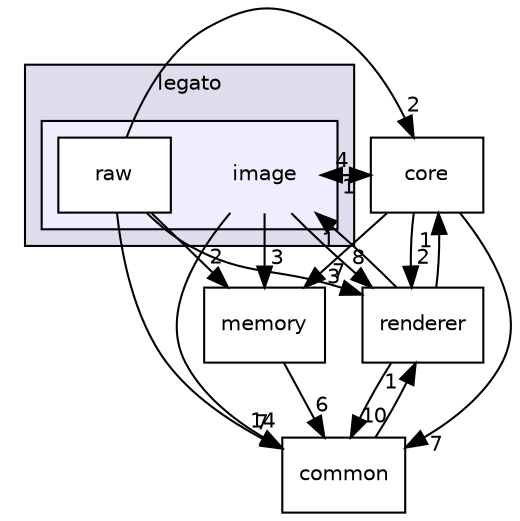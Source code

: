 digraph "C:/Harmony3/gfx/middleware/legato/library/src/gfx/legato/image" {
  compound=true
  node [ fontsize="10", fontname="Helvetica"];
  edge [ labelfontsize="10", labelfontname="Helvetica"];
  subgraph clusterdir_9f5729dad30c3a99415d090dcffece40 {
    graph [ bgcolor="#ddddee", pencolor="black", label="legato" fontname="Helvetica", fontsize="10", URL="dir_9f5729dad30c3a99415d090dcffece40.html"]
  subgraph clusterdir_cbcdc2b554224dbd58ca18a5623e7256 {
    graph [ bgcolor="#eeeeff", pencolor="black", label="" URL="dir_cbcdc2b554224dbd58ca18a5623e7256.html"];
    dir_cbcdc2b554224dbd58ca18a5623e7256 [shape=plaintext label="image"];
    dir_263f4e47b1e03e9854480fc0584960f5 [shape=box label="raw" color="black" fillcolor="white" style="filled" URL="dir_263f4e47b1e03e9854480fc0584960f5.html"];
  }
  }
  dir_ccab4f4c771d0ed5e1d9c02941e42230 [shape=box label="core" URL="dir_ccab4f4c771d0ed5e1d9c02941e42230.html"];
  dir_977386f5bd74067e0b2f13954126b0fc [shape=box label="renderer" URL="dir_977386f5bd74067e0b2f13954126b0fc.html"];
  dir_192fb4248a7d7f0c34634334a26d417f [shape=box label="common" URL="dir_192fb4248a7d7f0c34634334a26d417f.html"];
  dir_7041c860d75402dd8f73717e5fc4b977 [shape=box label="memory" URL="dir_7041c860d75402dd8f73717e5fc4b977.html"];
  dir_977386f5bd74067e0b2f13954126b0fc->dir_ccab4f4c771d0ed5e1d9c02941e42230 [headlabel="1", labeldistance=1.5 headhref="dir_000014_000008.html"];
  dir_977386f5bd74067e0b2f13954126b0fc->dir_192fb4248a7d7f0c34634334a26d417f [headlabel="10", labeldistance=1.5 headhref="dir_000014_000007.html"];
  dir_977386f5bd74067e0b2f13954126b0fc->dir_cbcdc2b554224dbd58ca18a5623e7256 [headlabel="1", labeldistance=1.5 headhref="dir_000014_000011.html"];
  dir_ccab4f4c771d0ed5e1d9c02941e42230->dir_977386f5bd74067e0b2f13954126b0fc [headlabel="2", labeldistance=1.5 headhref="dir_000008_000014.html"];
  dir_ccab4f4c771d0ed5e1d9c02941e42230->dir_192fb4248a7d7f0c34634334a26d417f [headlabel="7", labeldistance=1.5 headhref="dir_000008_000007.html"];
  dir_ccab4f4c771d0ed5e1d9c02941e42230->dir_7041c860d75402dd8f73717e5fc4b977 [headlabel="3", labeldistance=1.5 headhref="dir_000008_000013.html"];
  dir_ccab4f4c771d0ed5e1d9c02941e42230->dir_cbcdc2b554224dbd58ca18a5623e7256 [headlabel="1", labeldistance=1.5 headhref="dir_000008_000011.html"];
  dir_192fb4248a7d7f0c34634334a26d417f->dir_977386f5bd74067e0b2f13954126b0fc [headlabel="1", labeldistance=1.5 headhref="dir_000007_000014.html"];
  dir_7041c860d75402dd8f73717e5fc4b977->dir_192fb4248a7d7f0c34634334a26d417f [headlabel="6", labeldistance=1.5 headhref="dir_000013_000007.html"];
  dir_263f4e47b1e03e9854480fc0584960f5->dir_977386f5bd74067e0b2f13954126b0fc [headlabel="7", labeldistance=1.5 headhref="dir_000012_000014.html"];
  dir_263f4e47b1e03e9854480fc0584960f5->dir_ccab4f4c771d0ed5e1d9c02941e42230 [headlabel="2", labeldistance=1.5 headhref="dir_000012_000008.html"];
  dir_263f4e47b1e03e9854480fc0584960f5->dir_192fb4248a7d7f0c34634334a26d417f [headlabel="7", labeldistance=1.5 headhref="dir_000012_000007.html"];
  dir_263f4e47b1e03e9854480fc0584960f5->dir_7041c860d75402dd8f73717e5fc4b977 [headlabel="2", labeldistance=1.5 headhref="dir_000012_000013.html"];
  dir_cbcdc2b554224dbd58ca18a5623e7256->dir_ccab4f4c771d0ed5e1d9c02941e42230 [headlabel="4", labeldistance=1.5 headhref="dir_000011_000008.html"];
  dir_cbcdc2b554224dbd58ca18a5623e7256->dir_977386f5bd74067e0b2f13954126b0fc [headlabel="8", labeldistance=1.5 headhref="dir_000011_000014.html"];
  dir_cbcdc2b554224dbd58ca18a5623e7256->dir_192fb4248a7d7f0c34634334a26d417f [headlabel="14", labeldistance=1.5 headhref="dir_000011_000007.html"];
  dir_cbcdc2b554224dbd58ca18a5623e7256->dir_7041c860d75402dd8f73717e5fc4b977 [headlabel="3", labeldistance=1.5 headhref="dir_000011_000013.html"];
}
